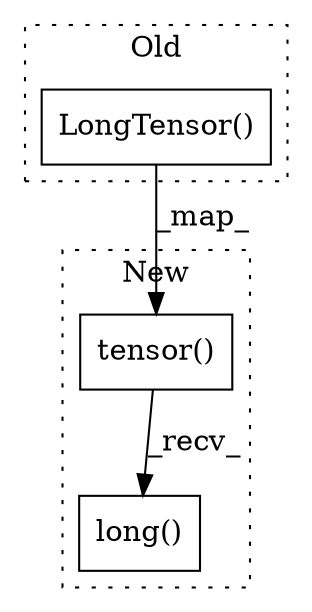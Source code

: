 digraph G {
subgraph cluster0 {
1 [label="LongTensor()" a="75" s="769,795" l="17,16" shape="box"];
label = "Old";
style="dotted";
}
subgraph cluster1 {
2 [label="tensor()" a="75" s="769,791" l="13,16" shape="box"];
3 [label="long()" a="75" s="769" l="45" shape="box"];
label = "New";
style="dotted";
}
1 -> 2 [label="_map_"];
2 -> 3 [label="_recv_"];
}